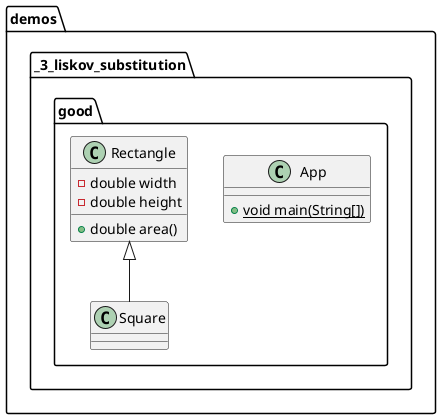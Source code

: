 @startuml
class demos._3_liskov_substitution.good.Square {
}
class demos._3_liskov_substitution.good.App {
+ {static} void main(String[])
}
class demos._3_liskov_substitution.good.Rectangle {
- double width
- double height
+ double area()
}


demos._3_liskov_substitution.good.Rectangle <|-- demos._3_liskov_substitution.good.Square
@enduml